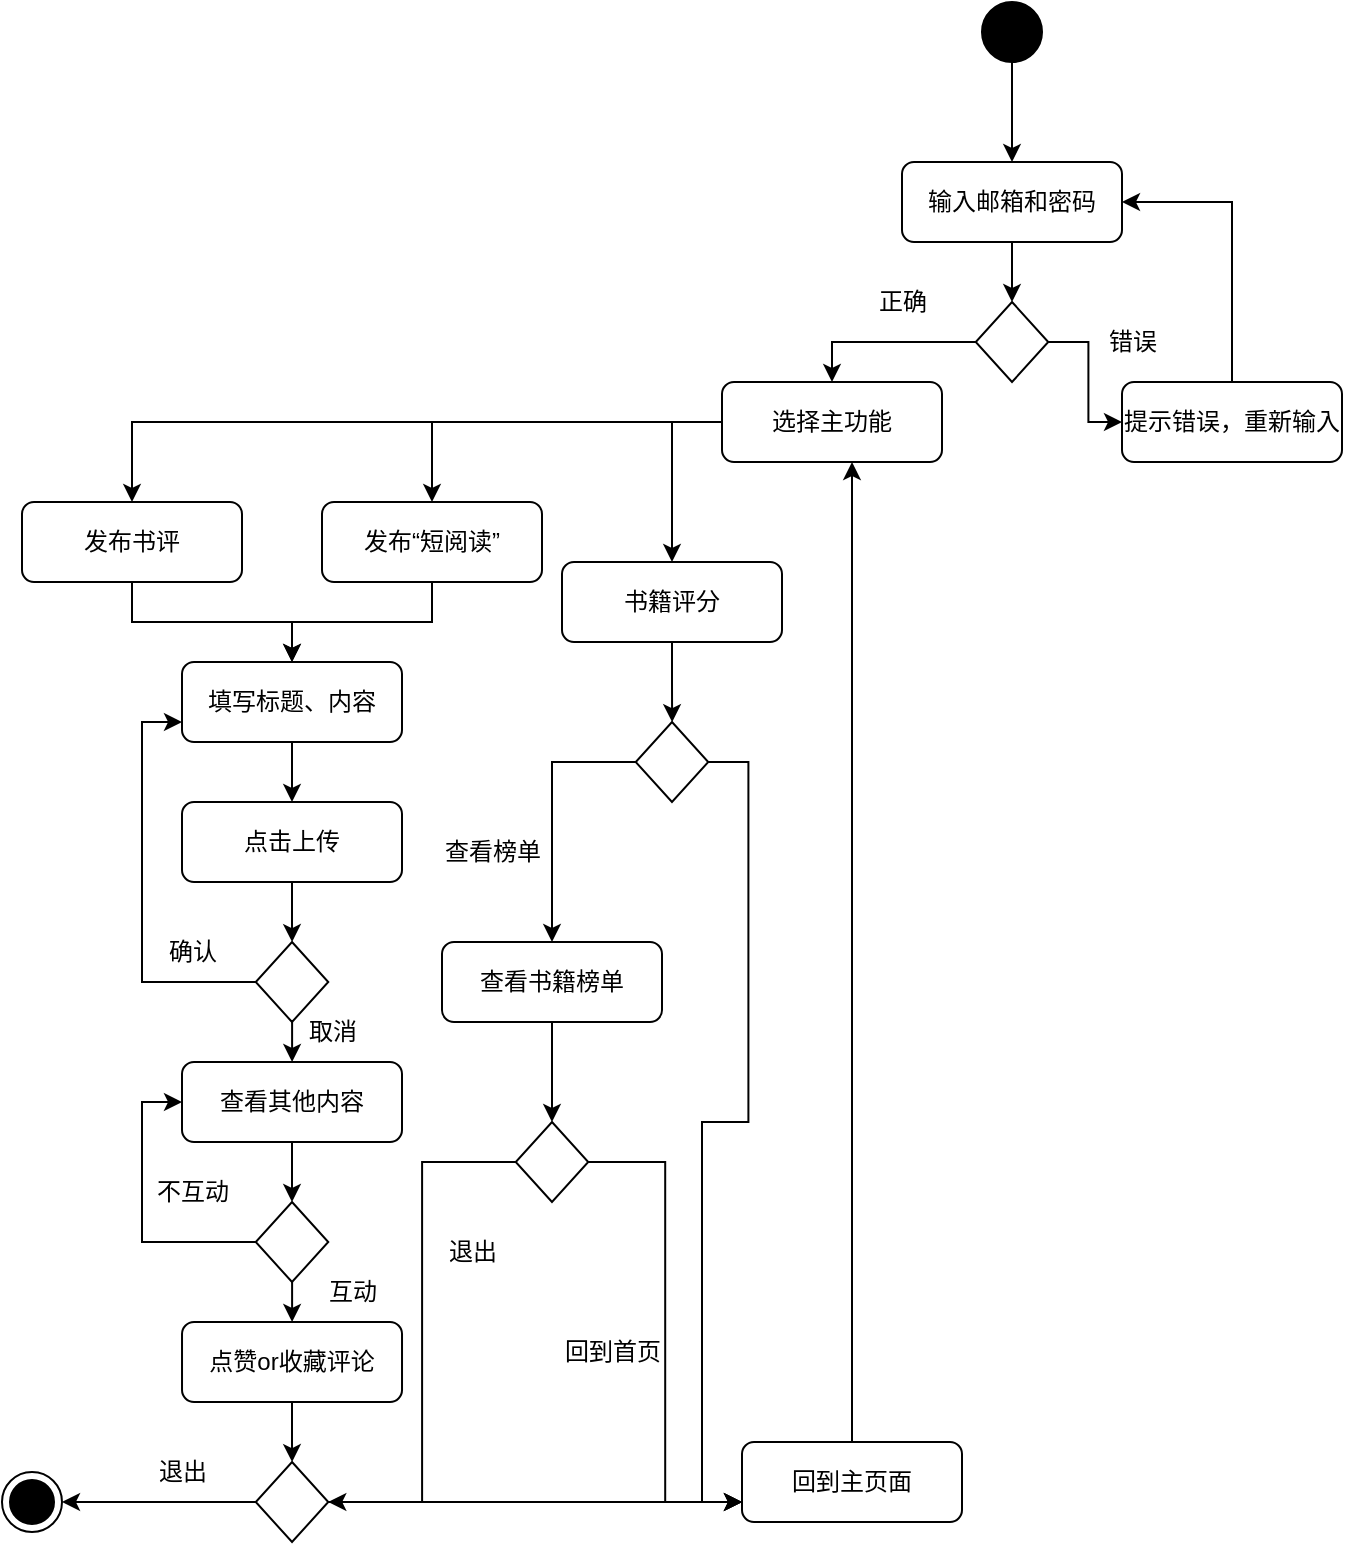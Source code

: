 <mxfile version="20.5.1" type="github">
  <diagram id="7WmJ-vSUQS01kPxKa3Bq" name="第 1 页">
    <mxGraphModel dx="1449" dy="681" grid="1" gridSize="10" guides="1" tooltips="1" connect="1" arrows="1" fold="1" page="1" pageScale="1" pageWidth="827" pageHeight="1169" math="0" shadow="0">
      <root>
        <mxCell id="0" />
        <mxCell id="1" parent="0" />
        <mxCell id="nLfpSFe7Zg-f5TyR24Mh-62" value="" style="edgeStyle=orthogonalEdgeStyle;rounded=0;orthogonalLoop=1;jettySize=auto;html=1;" parent="1" source="nLfpSFe7Zg-f5TyR24Mh-1" target="nLfpSFe7Zg-f5TyR24Mh-2" edge="1">
          <mxGeometry relative="1" as="geometry" />
        </mxCell>
        <mxCell id="nLfpSFe7Zg-f5TyR24Mh-1" value="" style="ellipse;fillColor=strokeColor;" parent="1" vertex="1">
          <mxGeometry x="550" y="50" width="30" height="30" as="geometry" />
        </mxCell>
        <mxCell id="nLfpSFe7Zg-f5TyR24Mh-68" style="edgeStyle=orthogonalEdgeStyle;rounded=0;orthogonalLoop=1;jettySize=auto;html=1;entryX=0.5;entryY=0;entryDx=0;entryDy=0;" parent="1" source="nLfpSFe7Zg-f5TyR24Mh-2" target="nLfpSFe7Zg-f5TyR24Mh-5" edge="1">
          <mxGeometry relative="1" as="geometry" />
        </mxCell>
        <mxCell id="nLfpSFe7Zg-f5TyR24Mh-2" value="输入邮箱和密码" style="rounded=1;whiteSpace=wrap;html=1;" parent="1" vertex="1">
          <mxGeometry x="510" y="130" width="110" height="40" as="geometry" />
        </mxCell>
        <mxCell id="nLfpSFe7Zg-f5TyR24Mh-6" style="edgeStyle=orthogonalEdgeStyle;rounded=0;orthogonalLoop=1;jettySize=auto;html=1;entryX=1;entryY=0.5;entryDx=0;entryDy=0;" parent="1" source="nLfpSFe7Zg-f5TyR24Mh-4" target="nLfpSFe7Zg-f5TyR24Mh-2" edge="1">
          <mxGeometry relative="1" as="geometry" />
        </mxCell>
        <mxCell id="nLfpSFe7Zg-f5TyR24Mh-4" value="提示错误，重新输入" style="rounded=1;whiteSpace=wrap;html=1;" parent="1" vertex="1">
          <mxGeometry x="620" y="240" width="110" height="40" as="geometry" />
        </mxCell>
        <mxCell id="nLfpSFe7Zg-f5TyR24Mh-7" style="edgeStyle=orthogonalEdgeStyle;rounded=0;orthogonalLoop=1;jettySize=auto;html=1;entryX=0;entryY=0.5;entryDx=0;entryDy=0;" parent="1" source="nLfpSFe7Zg-f5TyR24Mh-5" target="nLfpSFe7Zg-f5TyR24Mh-4" edge="1">
          <mxGeometry relative="1" as="geometry" />
        </mxCell>
        <mxCell id="nLfpSFe7Zg-f5TyR24Mh-14" style="edgeStyle=orthogonalEdgeStyle;rounded=0;orthogonalLoop=1;jettySize=auto;html=1;entryX=0.5;entryY=0;entryDx=0;entryDy=0;" parent="1" source="nLfpSFe7Zg-f5TyR24Mh-5" target="nLfpSFe7Zg-f5TyR24Mh-8" edge="1">
          <mxGeometry relative="1" as="geometry" />
        </mxCell>
        <mxCell id="nLfpSFe7Zg-f5TyR24Mh-5" value="" style="rhombus;whiteSpace=wrap;html=1;" parent="1" vertex="1">
          <mxGeometry x="546.88" y="200" width="36.25" height="40" as="geometry" />
        </mxCell>
        <mxCell id="nLfpSFe7Zg-f5TyR24Mh-19" style="edgeStyle=orthogonalEdgeStyle;rounded=0;orthogonalLoop=1;jettySize=auto;html=1;exitX=0;exitY=0.5;exitDx=0;exitDy=0;entryX=0.5;entryY=0;entryDx=0;entryDy=0;" parent="1" source="nLfpSFe7Zg-f5TyR24Mh-8" target="nLfpSFe7Zg-f5TyR24Mh-17" edge="1">
          <mxGeometry relative="1" as="geometry" />
        </mxCell>
        <mxCell id="nLfpSFe7Zg-f5TyR24Mh-20" style="edgeStyle=orthogonalEdgeStyle;rounded=0;orthogonalLoop=1;jettySize=auto;html=1;exitX=0;exitY=0.5;exitDx=0;exitDy=0;entryX=0.5;entryY=0;entryDx=0;entryDy=0;" parent="1" source="nLfpSFe7Zg-f5TyR24Mh-8" target="nLfpSFe7Zg-f5TyR24Mh-16" edge="1">
          <mxGeometry relative="1" as="geometry" />
        </mxCell>
        <mxCell id="nLfpSFe7Zg-f5TyR24Mh-21" style="edgeStyle=orthogonalEdgeStyle;rounded=0;orthogonalLoop=1;jettySize=auto;html=1;entryX=0.5;entryY=0;entryDx=0;entryDy=0;" parent="1" source="nLfpSFe7Zg-f5TyR24Mh-8" target="nLfpSFe7Zg-f5TyR24Mh-15" edge="1">
          <mxGeometry relative="1" as="geometry" />
        </mxCell>
        <mxCell id="nLfpSFe7Zg-f5TyR24Mh-8" value="选择主功能" style="rounded=1;whiteSpace=wrap;html=1;" parent="1" vertex="1">
          <mxGeometry x="420" y="240" width="110" height="40" as="geometry" />
        </mxCell>
        <mxCell id="nLfpSFe7Zg-f5TyR24Mh-25" style="edgeStyle=orthogonalEdgeStyle;rounded=0;orthogonalLoop=1;jettySize=auto;html=1;entryX=0.5;entryY=0;entryDx=0;entryDy=0;" parent="1" source="nLfpSFe7Zg-f5TyR24Mh-15" target="nLfpSFe7Zg-f5TyR24Mh-22" edge="1">
          <mxGeometry relative="1" as="geometry" />
        </mxCell>
        <mxCell id="nLfpSFe7Zg-f5TyR24Mh-15" value="发布书评" style="rounded=1;whiteSpace=wrap;html=1;" parent="1" vertex="1">
          <mxGeometry x="70" y="300" width="110" height="40" as="geometry" />
        </mxCell>
        <mxCell id="nLfpSFe7Zg-f5TyR24Mh-24" style="edgeStyle=orthogonalEdgeStyle;rounded=0;orthogonalLoop=1;jettySize=auto;html=1;entryX=0.5;entryY=0;entryDx=0;entryDy=0;" parent="1" source="nLfpSFe7Zg-f5TyR24Mh-16" target="nLfpSFe7Zg-f5TyR24Mh-22" edge="1">
          <mxGeometry relative="1" as="geometry" />
        </mxCell>
        <mxCell id="nLfpSFe7Zg-f5TyR24Mh-16" value="发布“短阅读”" style="rounded=1;whiteSpace=wrap;html=1;" parent="1" vertex="1">
          <mxGeometry x="220" y="300" width="110" height="40" as="geometry" />
        </mxCell>
        <mxCell id="nLfpSFe7Zg-f5TyR24Mh-56" value="" style="edgeStyle=orthogonalEdgeStyle;rounded=0;orthogonalLoop=1;jettySize=auto;html=1;" parent="1" source="nLfpSFe7Zg-f5TyR24Mh-17" target="nLfpSFe7Zg-f5TyR24Mh-51" edge="1">
          <mxGeometry relative="1" as="geometry" />
        </mxCell>
        <mxCell id="nLfpSFe7Zg-f5TyR24Mh-17" value="书籍评分" style="rounded=1;whiteSpace=wrap;html=1;" parent="1" vertex="1">
          <mxGeometry x="340" y="330" width="110" height="40" as="geometry" />
        </mxCell>
        <mxCell id="nLfpSFe7Zg-f5TyR24Mh-27" value="" style="edgeStyle=orthogonalEdgeStyle;rounded=0;orthogonalLoop=1;jettySize=auto;html=1;" parent="1" source="nLfpSFe7Zg-f5TyR24Mh-22" target="nLfpSFe7Zg-f5TyR24Mh-23" edge="1">
          <mxGeometry relative="1" as="geometry" />
        </mxCell>
        <mxCell id="nLfpSFe7Zg-f5TyR24Mh-22" value="填写标题、内容" style="rounded=1;whiteSpace=wrap;html=1;" parent="1" vertex="1">
          <mxGeometry x="150" y="380" width="110" height="40" as="geometry" />
        </mxCell>
        <mxCell id="nLfpSFe7Zg-f5TyR24Mh-30" value="" style="edgeStyle=orthogonalEdgeStyle;rounded=0;orthogonalLoop=1;jettySize=auto;html=1;" parent="1" source="nLfpSFe7Zg-f5TyR24Mh-23" target="nLfpSFe7Zg-f5TyR24Mh-29" edge="1">
          <mxGeometry relative="1" as="geometry" />
        </mxCell>
        <mxCell id="nLfpSFe7Zg-f5TyR24Mh-23" value="点击上传" style="rounded=1;whiteSpace=wrap;html=1;" parent="1" vertex="1">
          <mxGeometry x="150" y="450" width="110" height="40" as="geometry" />
        </mxCell>
        <mxCell id="nLfpSFe7Zg-f5TyR24Mh-32" style="edgeStyle=orthogonalEdgeStyle;rounded=0;orthogonalLoop=1;jettySize=auto;html=1;entryX=0;entryY=0.75;entryDx=0;entryDy=0;" parent="1" source="nLfpSFe7Zg-f5TyR24Mh-29" target="nLfpSFe7Zg-f5TyR24Mh-22" edge="1">
          <mxGeometry relative="1" as="geometry">
            <Array as="points">
              <mxPoint x="130" y="540" />
              <mxPoint x="130" y="410" />
            </Array>
          </mxGeometry>
        </mxCell>
        <mxCell id="nLfpSFe7Zg-f5TyR24Mh-61" style="edgeStyle=orthogonalEdgeStyle;rounded=0;orthogonalLoop=1;jettySize=auto;html=1;entryX=0.5;entryY=0;entryDx=0;entryDy=0;" parent="1" source="nLfpSFe7Zg-f5TyR24Mh-29" target="nLfpSFe7Zg-f5TyR24Mh-35" edge="1">
          <mxGeometry relative="1" as="geometry" />
        </mxCell>
        <mxCell id="nLfpSFe7Zg-f5TyR24Mh-29" value="" style="rhombus;whiteSpace=wrap;html=1;" parent="1" vertex="1">
          <mxGeometry x="186.88" y="520" width="36.25" height="40" as="geometry" />
        </mxCell>
        <mxCell id="nLfpSFe7Zg-f5TyR24Mh-71" style="edgeStyle=orthogonalEdgeStyle;rounded=0;orthogonalLoop=1;jettySize=auto;html=1;entryX=0.5;entryY=0;entryDx=0;entryDy=0;" parent="1" source="nLfpSFe7Zg-f5TyR24Mh-35" target="nLfpSFe7Zg-f5TyR24Mh-37" edge="1">
          <mxGeometry relative="1" as="geometry" />
        </mxCell>
        <mxCell id="nLfpSFe7Zg-f5TyR24Mh-35" value="查看其他内容" style="rounded=1;whiteSpace=wrap;html=1;" parent="1" vertex="1">
          <mxGeometry x="150" y="580" width="110" height="40" as="geometry" />
        </mxCell>
        <mxCell id="nLfpSFe7Zg-f5TyR24Mh-38" style="edgeStyle=orthogonalEdgeStyle;rounded=0;orthogonalLoop=1;jettySize=auto;html=1;entryX=0;entryY=0.5;entryDx=0;entryDy=0;" parent="1" source="nLfpSFe7Zg-f5TyR24Mh-37" target="nLfpSFe7Zg-f5TyR24Mh-35" edge="1">
          <mxGeometry relative="1" as="geometry">
            <Array as="points">
              <mxPoint x="130" y="670" />
              <mxPoint x="130" y="600" />
            </Array>
          </mxGeometry>
        </mxCell>
        <mxCell id="nLfpSFe7Zg-f5TyR24Mh-41" value="" style="edgeStyle=orthogonalEdgeStyle;rounded=0;orthogonalLoop=1;jettySize=auto;html=1;" parent="1" source="nLfpSFe7Zg-f5TyR24Mh-37" target="nLfpSFe7Zg-f5TyR24Mh-40" edge="1">
          <mxGeometry relative="1" as="geometry" />
        </mxCell>
        <mxCell id="nLfpSFe7Zg-f5TyR24Mh-37" value="" style="rhombus;whiteSpace=wrap;html=1;" parent="1" vertex="1">
          <mxGeometry x="186.88" y="650" width="36.25" height="40" as="geometry" />
        </mxCell>
        <mxCell id="nLfpSFe7Zg-f5TyR24Mh-48" value="" style="edgeStyle=orthogonalEdgeStyle;rounded=0;orthogonalLoop=1;jettySize=auto;html=1;" parent="1" source="nLfpSFe7Zg-f5TyR24Mh-40" target="nLfpSFe7Zg-f5TyR24Mh-42" edge="1">
          <mxGeometry relative="1" as="geometry" />
        </mxCell>
        <mxCell id="nLfpSFe7Zg-f5TyR24Mh-40" value="点赞or收藏评论" style="rounded=1;whiteSpace=wrap;html=1;" parent="1" vertex="1">
          <mxGeometry x="150.01" y="710" width="110" height="40" as="geometry" />
        </mxCell>
        <mxCell id="nLfpSFe7Zg-f5TyR24Mh-44" style="edgeStyle=orthogonalEdgeStyle;rounded=0;orthogonalLoop=1;jettySize=auto;html=1;entryX=1;entryY=0.5;entryDx=0;entryDy=0;" parent="1" source="nLfpSFe7Zg-f5TyR24Mh-42" target="nLfpSFe7Zg-f5TyR24Mh-43" edge="1">
          <mxGeometry relative="1" as="geometry" />
        </mxCell>
        <mxCell id="nLfpSFe7Zg-f5TyR24Mh-46" style="edgeStyle=orthogonalEdgeStyle;rounded=0;orthogonalLoop=1;jettySize=auto;html=1;entryX=0;entryY=0.75;entryDx=0;entryDy=0;" parent="1" source="nLfpSFe7Zg-f5TyR24Mh-42" target="nLfpSFe7Zg-f5TyR24Mh-45" edge="1">
          <mxGeometry relative="1" as="geometry">
            <Array as="points">
              <mxPoint x="414" y="800" />
            </Array>
          </mxGeometry>
        </mxCell>
        <mxCell id="nLfpSFe7Zg-f5TyR24Mh-42" value="" style="rhombus;whiteSpace=wrap;html=1;" parent="1" vertex="1">
          <mxGeometry x="186.89" y="780" width="36.25" height="40" as="geometry" />
        </mxCell>
        <mxCell id="nLfpSFe7Zg-f5TyR24Mh-43" value="" style="ellipse;html=1;shape=endState;fillColor=strokeColor;" parent="1" vertex="1">
          <mxGeometry x="60" y="785" width="30" height="30" as="geometry" />
        </mxCell>
        <mxCell id="nLfpSFe7Zg-f5TyR24Mh-47" style="edgeStyle=orthogonalEdgeStyle;rounded=0;orthogonalLoop=1;jettySize=auto;html=1;" parent="1" source="nLfpSFe7Zg-f5TyR24Mh-45" edge="1">
          <mxGeometry relative="1" as="geometry">
            <mxPoint x="485" y="280" as="targetPoint" />
          </mxGeometry>
        </mxCell>
        <mxCell id="nLfpSFe7Zg-f5TyR24Mh-45" value="回到主页面" style="rounded=1;whiteSpace=wrap;html=1;" parent="1" vertex="1">
          <mxGeometry x="430" y="770" width="110" height="40" as="geometry" />
        </mxCell>
        <mxCell id="hzdKLZU01X8OUXDIcGA--3" style="edgeStyle=orthogonalEdgeStyle;rounded=0;orthogonalLoop=1;jettySize=auto;html=1;entryX=0.5;entryY=0;entryDx=0;entryDy=0;" edge="1" parent="1" source="nLfpSFe7Zg-f5TyR24Mh-49" target="hzdKLZU01X8OUXDIcGA--2">
          <mxGeometry relative="1" as="geometry" />
        </mxCell>
        <mxCell id="nLfpSFe7Zg-f5TyR24Mh-49" value="查看书籍榜单" style="rounded=1;whiteSpace=wrap;html=1;" parent="1" vertex="1">
          <mxGeometry x="280" y="520" width="110" height="40" as="geometry" />
        </mxCell>
        <mxCell id="nLfpSFe7Zg-f5TyR24Mh-53" style="edgeStyle=orthogonalEdgeStyle;rounded=0;orthogonalLoop=1;jettySize=auto;html=1;exitX=0;exitY=0.5;exitDx=0;exitDy=0;entryX=0.5;entryY=0;entryDx=0;entryDy=0;" parent="1" source="nLfpSFe7Zg-f5TyR24Mh-51" target="nLfpSFe7Zg-f5TyR24Mh-49" edge="1">
          <mxGeometry relative="1" as="geometry" />
        </mxCell>
        <mxCell id="nLfpSFe7Zg-f5TyR24Mh-58" style="edgeStyle=orthogonalEdgeStyle;rounded=0;orthogonalLoop=1;jettySize=auto;html=1;entryX=0;entryY=0.75;entryDx=0;entryDy=0;" parent="1" source="nLfpSFe7Zg-f5TyR24Mh-51" target="nLfpSFe7Zg-f5TyR24Mh-45" edge="1">
          <mxGeometry relative="1" as="geometry" />
        </mxCell>
        <mxCell id="nLfpSFe7Zg-f5TyR24Mh-51" value="" style="rhombus;whiteSpace=wrap;html=1;" parent="1" vertex="1">
          <mxGeometry x="376.87" y="410" width="36.25" height="40" as="geometry" />
        </mxCell>
        <mxCell id="nLfpSFe7Zg-f5TyR24Mh-65" value="正确" style="text;html=1;align=center;verticalAlign=middle;resizable=0;points=[];autosize=1;strokeColor=none;fillColor=none;" parent="1" vertex="1">
          <mxGeometry x="485" y="185" width="50" height="30" as="geometry" />
        </mxCell>
        <mxCell id="nLfpSFe7Zg-f5TyR24Mh-66" value="错误" style="text;html=1;align=center;verticalAlign=middle;resizable=0;points=[];autosize=1;strokeColor=none;fillColor=none;" parent="1" vertex="1">
          <mxGeometry x="600" y="205" width="50" height="30" as="geometry" />
        </mxCell>
        <mxCell id="nLfpSFe7Zg-f5TyR24Mh-67" value="确认&lt;span style=&quot;color: rgba(0, 0, 0, 0); font-family: monospace; font-size: 0px; text-align: start;&quot;&gt;%3CmxGraphModel%3E%3Croot%3E%3CmxCell%20id%3D%220%22%2F%3E%3CmxCell%20id%3D%221%22%20parent%3D%220%22%2F%3E%3CmxCell%20id%3D%222%22%20value%3D%22%E6%AD%A3%E7%A1%AE%22%20style%3D%22text%3Bhtml%3D1%3Balign%3Dcenter%3BverticalAlign%3Dmiddle%3Bresizable%3D0%3Bpoints%3D%5B%5D%3Bautosize%3D1%3BstrokeColor%3Dnone%3BfillColor%3Dnone%3B%22%20vertex%3D%221%22%20parent%3D%221%22%3E%3CmxGeometry%20x%3D%22485%22%20y%3D%22185%22%20width%3D%2250%22%20height%3D%2230%22%20as%3D%22geometry%22%2F%3E%3C%2FmxCell%3E%3C%2Froot%3E%3C%2FmxGraphModel%3E&lt;/span&gt;" style="text;html=1;align=center;verticalAlign=middle;resizable=0;points=[];autosize=1;strokeColor=none;fillColor=none;" parent="1" vertex="1">
          <mxGeometry x="130" y="510" width="50" height="30" as="geometry" />
        </mxCell>
        <mxCell id="nLfpSFe7Zg-f5TyR24Mh-69" value="取消" style="text;html=1;align=center;verticalAlign=middle;resizable=0;points=[];autosize=1;strokeColor=none;fillColor=none;" parent="1" vertex="1">
          <mxGeometry x="200" y="550" width="50" height="30" as="geometry" />
        </mxCell>
        <mxCell id="nLfpSFe7Zg-f5TyR24Mh-70" value="不互动" style="text;html=1;align=center;verticalAlign=middle;resizable=0;points=[];autosize=1;strokeColor=none;fillColor=none;" parent="1" vertex="1">
          <mxGeometry x="125" y="630" width="60" height="30" as="geometry" />
        </mxCell>
        <mxCell id="nLfpSFe7Zg-f5TyR24Mh-72" value="互动" style="text;html=1;align=center;verticalAlign=middle;resizable=0;points=[];autosize=1;strokeColor=none;fillColor=none;" parent="1" vertex="1">
          <mxGeometry x="210" y="680" width="50" height="30" as="geometry" />
        </mxCell>
        <mxCell id="nLfpSFe7Zg-f5TyR24Mh-73" value="退出" style="text;html=1;align=center;verticalAlign=middle;resizable=0;points=[];autosize=1;strokeColor=none;fillColor=none;" parent="1" vertex="1">
          <mxGeometry x="125" y="770" width="50" height="30" as="geometry" />
        </mxCell>
        <mxCell id="nLfpSFe7Zg-f5TyR24Mh-74" value="查看榜单" style="text;html=1;align=center;verticalAlign=middle;resizable=0;points=[];autosize=1;strokeColor=none;fillColor=none;" parent="1" vertex="1">
          <mxGeometry x="270" y="460" width="70" height="30" as="geometry" />
        </mxCell>
        <mxCell id="hzdKLZU01X8OUXDIcGA--4" style="edgeStyle=orthogonalEdgeStyle;rounded=0;orthogonalLoop=1;jettySize=auto;html=1;entryX=1;entryY=0.5;entryDx=0;entryDy=0;" edge="1" parent="1" source="hzdKLZU01X8OUXDIcGA--2" target="nLfpSFe7Zg-f5TyR24Mh-42">
          <mxGeometry relative="1" as="geometry" />
        </mxCell>
        <mxCell id="hzdKLZU01X8OUXDIcGA--5" style="edgeStyle=orthogonalEdgeStyle;rounded=0;orthogonalLoop=1;jettySize=auto;html=1;exitX=1;exitY=0.5;exitDx=0;exitDy=0;entryX=0;entryY=0.75;entryDx=0;entryDy=0;" edge="1" parent="1" source="hzdKLZU01X8OUXDIcGA--2" target="nLfpSFe7Zg-f5TyR24Mh-45">
          <mxGeometry relative="1" as="geometry" />
        </mxCell>
        <mxCell id="hzdKLZU01X8OUXDIcGA--2" value="" style="rhombus;whiteSpace=wrap;html=1;" vertex="1" parent="1">
          <mxGeometry x="316.87" y="610" width="36.25" height="40" as="geometry" />
        </mxCell>
        <mxCell id="hzdKLZU01X8OUXDIcGA--6" value="退出" style="text;html=1;align=center;verticalAlign=middle;resizable=0;points=[];autosize=1;strokeColor=none;fillColor=none;" vertex="1" parent="1">
          <mxGeometry x="270" y="660" width="50" height="30" as="geometry" />
        </mxCell>
        <mxCell id="hzdKLZU01X8OUXDIcGA--7" value="回到首页" style="text;html=1;align=center;verticalAlign=middle;resizable=0;points=[];autosize=1;strokeColor=none;fillColor=none;" vertex="1" parent="1">
          <mxGeometry x="330" y="710" width="70" height="30" as="geometry" />
        </mxCell>
      </root>
    </mxGraphModel>
  </diagram>
</mxfile>
